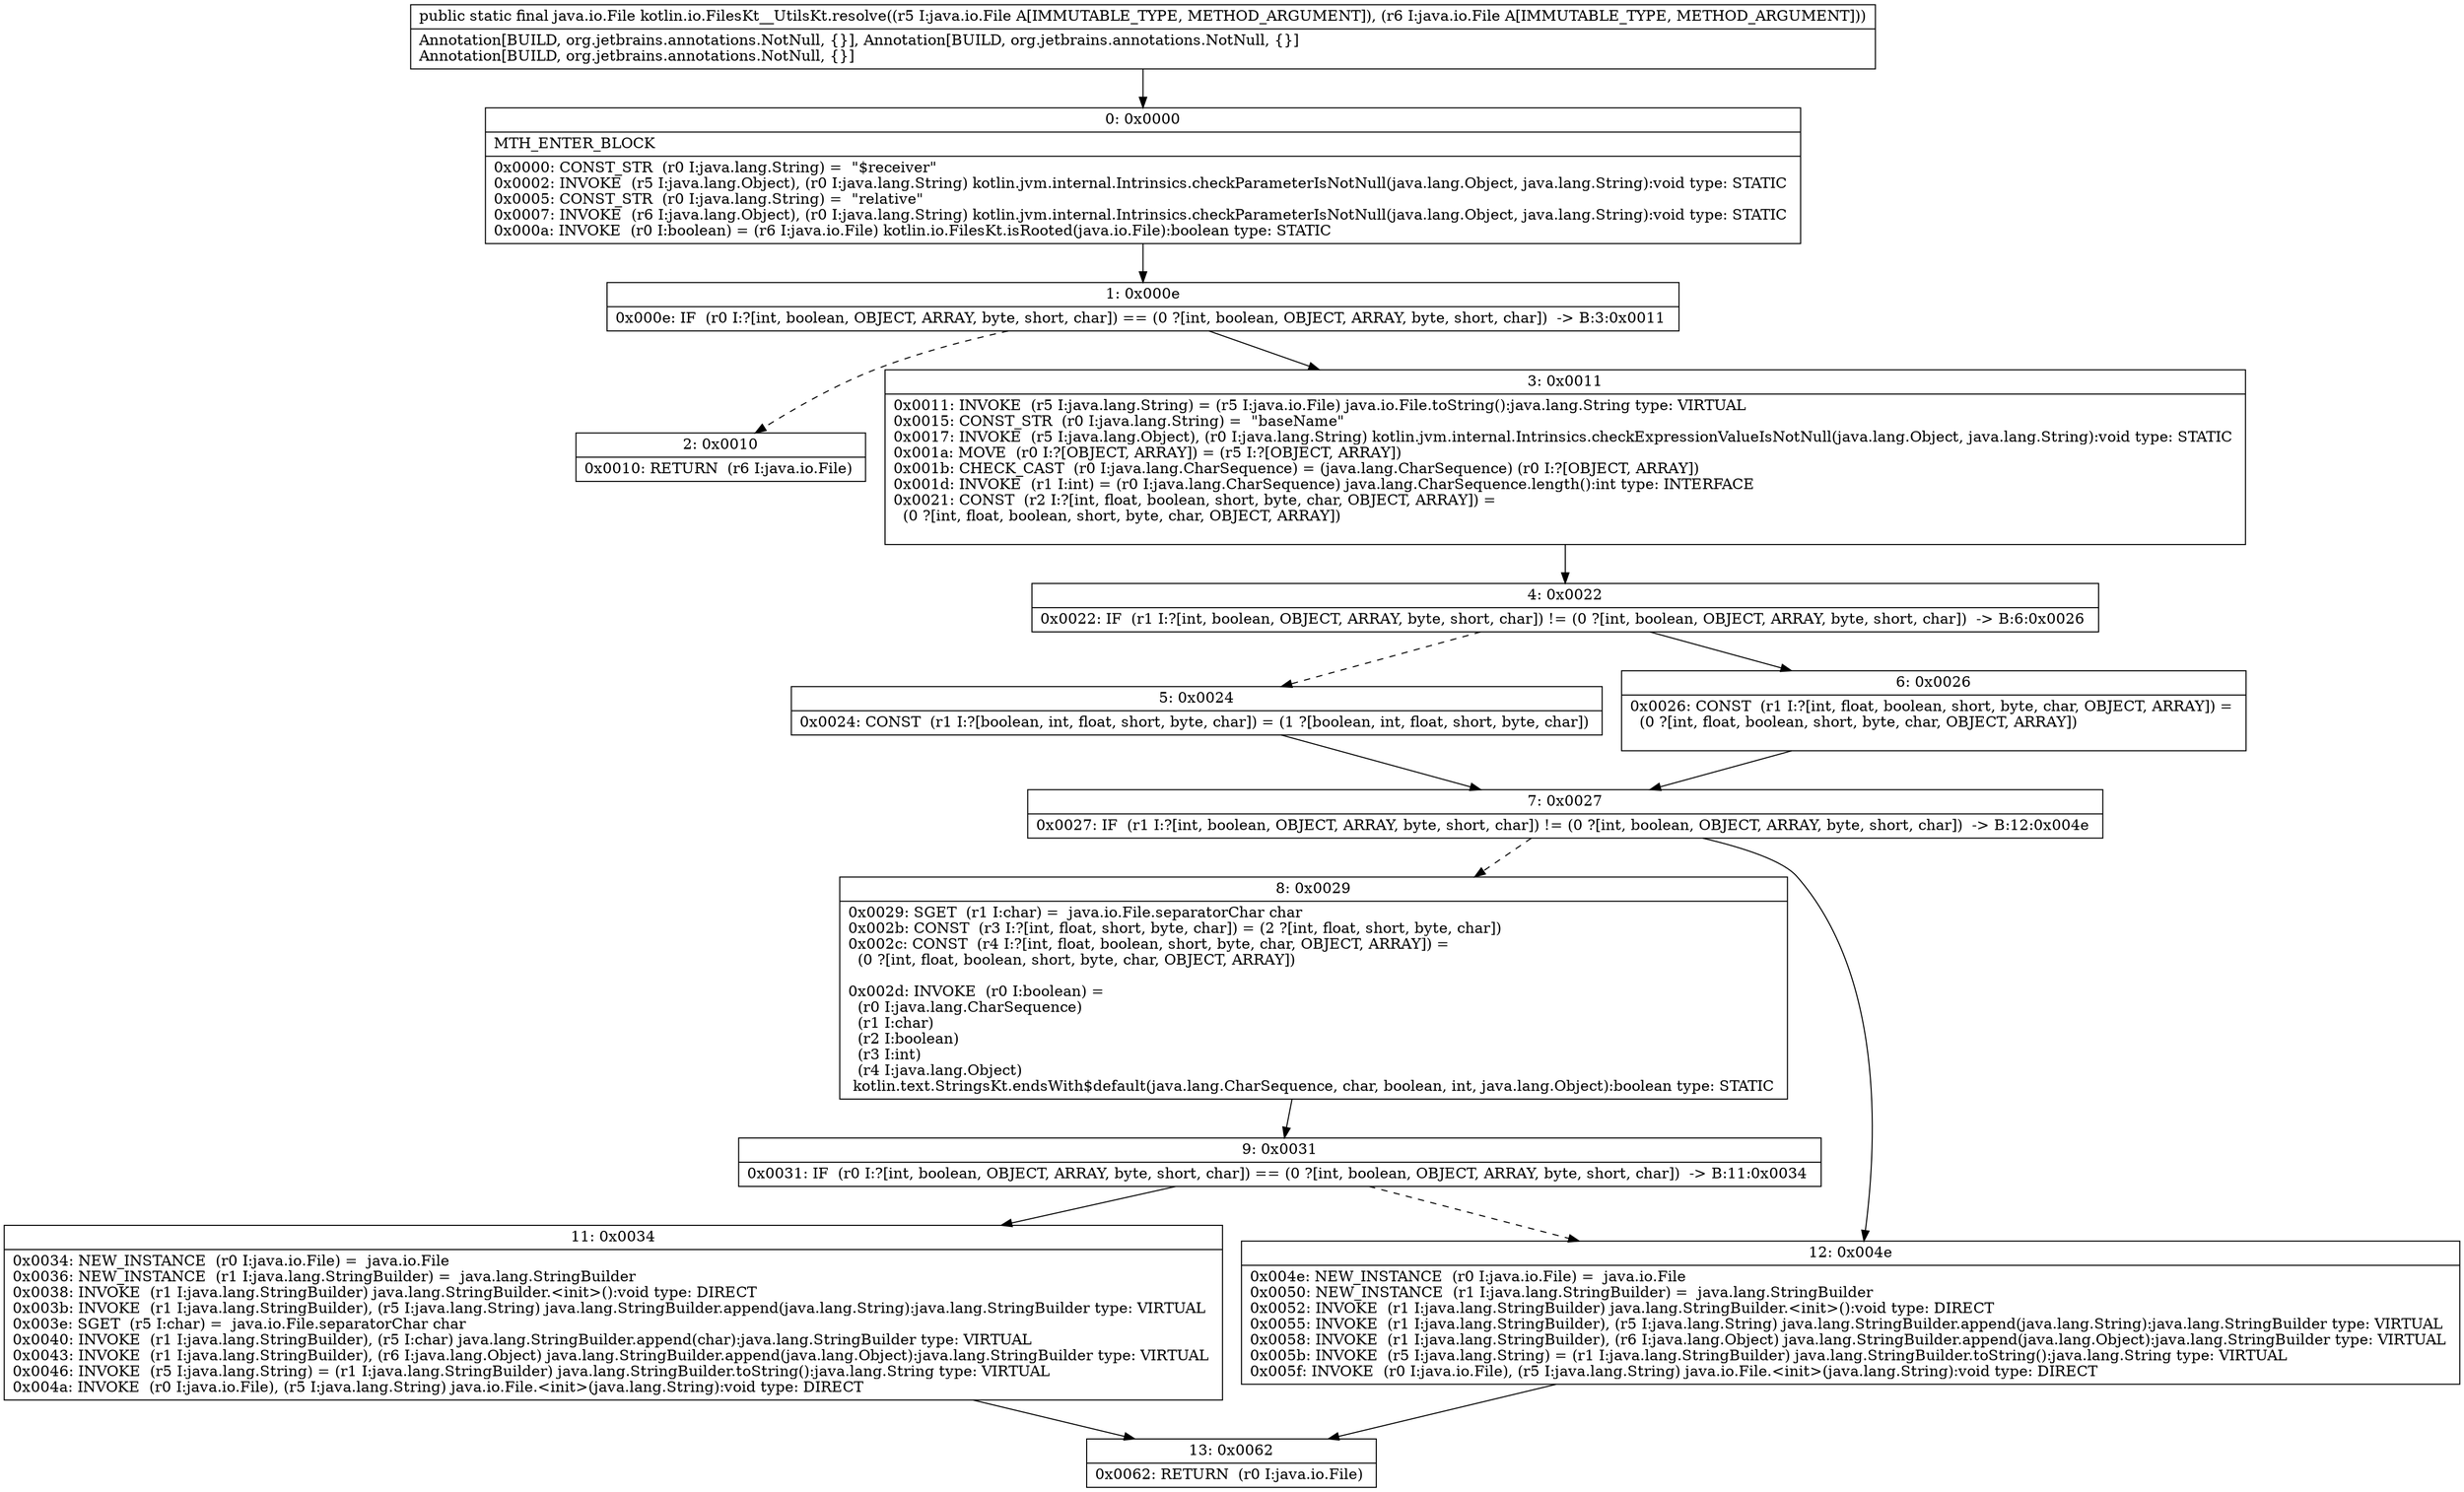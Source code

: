 digraph "CFG forkotlin.io.FilesKt__UtilsKt.resolve(Ljava\/io\/File;Ljava\/io\/File;)Ljava\/io\/File;" {
Node_0 [shape=record,label="{0\:\ 0x0000|MTH_ENTER_BLOCK\l|0x0000: CONST_STR  (r0 I:java.lang.String) =  \"$receiver\" \l0x0002: INVOKE  (r5 I:java.lang.Object), (r0 I:java.lang.String) kotlin.jvm.internal.Intrinsics.checkParameterIsNotNull(java.lang.Object, java.lang.String):void type: STATIC \l0x0005: CONST_STR  (r0 I:java.lang.String) =  \"relative\" \l0x0007: INVOKE  (r6 I:java.lang.Object), (r0 I:java.lang.String) kotlin.jvm.internal.Intrinsics.checkParameterIsNotNull(java.lang.Object, java.lang.String):void type: STATIC \l0x000a: INVOKE  (r0 I:boolean) = (r6 I:java.io.File) kotlin.io.FilesKt.isRooted(java.io.File):boolean type: STATIC \l}"];
Node_1 [shape=record,label="{1\:\ 0x000e|0x000e: IF  (r0 I:?[int, boolean, OBJECT, ARRAY, byte, short, char]) == (0 ?[int, boolean, OBJECT, ARRAY, byte, short, char])  \-\> B:3:0x0011 \l}"];
Node_2 [shape=record,label="{2\:\ 0x0010|0x0010: RETURN  (r6 I:java.io.File) \l}"];
Node_3 [shape=record,label="{3\:\ 0x0011|0x0011: INVOKE  (r5 I:java.lang.String) = (r5 I:java.io.File) java.io.File.toString():java.lang.String type: VIRTUAL \l0x0015: CONST_STR  (r0 I:java.lang.String) =  \"baseName\" \l0x0017: INVOKE  (r5 I:java.lang.Object), (r0 I:java.lang.String) kotlin.jvm.internal.Intrinsics.checkExpressionValueIsNotNull(java.lang.Object, java.lang.String):void type: STATIC \l0x001a: MOVE  (r0 I:?[OBJECT, ARRAY]) = (r5 I:?[OBJECT, ARRAY]) \l0x001b: CHECK_CAST  (r0 I:java.lang.CharSequence) = (java.lang.CharSequence) (r0 I:?[OBJECT, ARRAY]) \l0x001d: INVOKE  (r1 I:int) = (r0 I:java.lang.CharSequence) java.lang.CharSequence.length():int type: INTERFACE \l0x0021: CONST  (r2 I:?[int, float, boolean, short, byte, char, OBJECT, ARRAY]) = \l  (0 ?[int, float, boolean, short, byte, char, OBJECT, ARRAY])\l \l}"];
Node_4 [shape=record,label="{4\:\ 0x0022|0x0022: IF  (r1 I:?[int, boolean, OBJECT, ARRAY, byte, short, char]) != (0 ?[int, boolean, OBJECT, ARRAY, byte, short, char])  \-\> B:6:0x0026 \l}"];
Node_5 [shape=record,label="{5\:\ 0x0024|0x0024: CONST  (r1 I:?[boolean, int, float, short, byte, char]) = (1 ?[boolean, int, float, short, byte, char]) \l}"];
Node_6 [shape=record,label="{6\:\ 0x0026|0x0026: CONST  (r1 I:?[int, float, boolean, short, byte, char, OBJECT, ARRAY]) = \l  (0 ?[int, float, boolean, short, byte, char, OBJECT, ARRAY])\l \l}"];
Node_7 [shape=record,label="{7\:\ 0x0027|0x0027: IF  (r1 I:?[int, boolean, OBJECT, ARRAY, byte, short, char]) != (0 ?[int, boolean, OBJECT, ARRAY, byte, short, char])  \-\> B:12:0x004e \l}"];
Node_8 [shape=record,label="{8\:\ 0x0029|0x0029: SGET  (r1 I:char) =  java.io.File.separatorChar char \l0x002b: CONST  (r3 I:?[int, float, short, byte, char]) = (2 ?[int, float, short, byte, char]) \l0x002c: CONST  (r4 I:?[int, float, boolean, short, byte, char, OBJECT, ARRAY]) = \l  (0 ?[int, float, boolean, short, byte, char, OBJECT, ARRAY])\l \l0x002d: INVOKE  (r0 I:boolean) = \l  (r0 I:java.lang.CharSequence)\l  (r1 I:char)\l  (r2 I:boolean)\l  (r3 I:int)\l  (r4 I:java.lang.Object)\l kotlin.text.StringsKt.endsWith$default(java.lang.CharSequence, char, boolean, int, java.lang.Object):boolean type: STATIC \l}"];
Node_9 [shape=record,label="{9\:\ 0x0031|0x0031: IF  (r0 I:?[int, boolean, OBJECT, ARRAY, byte, short, char]) == (0 ?[int, boolean, OBJECT, ARRAY, byte, short, char])  \-\> B:11:0x0034 \l}"];
Node_11 [shape=record,label="{11\:\ 0x0034|0x0034: NEW_INSTANCE  (r0 I:java.io.File) =  java.io.File \l0x0036: NEW_INSTANCE  (r1 I:java.lang.StringBuilder) =  java.lang.StringBuilder \l0x0038: INVOKE  (r1 I:java.lang.StringBuilder) java.lang.StringBuilder.\<init\>():void type: DIRECT \l0x003b: INVOKE  (r1 I:java.lang.StringBuilder), (r5 I:java.lang.String) java.lang.StringBuilder.append(java.lang.String):java.lang.StringBuilder type: VIRTUAL \l0x003e: SGET  (r5 I:char) =  java.io.File.separatorChar char \l0x0040: INVOKE  (r1 I:java.lang.StringBuilder), (r5 I:char) java.lang.StringBuilder.append(char):java.lang.StringBuilder type: VIRTUAL \l0x0043: INVOKE  (r1 I:java.lang.StringBuilder), (r6 I:java.lang.Object) java.lang.StringBuilder.append(java.lang.Object):java.lang.StringBuilder type: VIRTUAL \l0x0046: INVOKE  (r5 I:java.lang.String) = (r1 I:java.lang.StringBuilder) java.lang.StringBuilder.toString():java.lang.String type: VIRTUAL \l0x004a: INVOKE  (r0 I:java.io.File), (r5 I:java.lang.String) java.io.File.\<init\>(java.lang.String):void type: DIRECT \l}"];
Node_12 [shape=record,label="{12\:\ 0x004e|0x004e: NEW_INSTANCE  (r0 I:java.io.File) =  java.io.File \l0x0050: NEW_INSTANCE  (r1 I:java.lang.StringBuilder) =  java.lang.StringBuilder \l0x0052: INVOKE  (r1 I:java.lang.StringBuilder) java.lang.StringBuilder.\<init\>():void type: DIRECT \l0x0055: INVOKE  (r1 I:java.lang.StringBuilder), (r5 I:java.lang.String) java.lang.StringBuilder.append(java.lang.String):java.lang.StringBuilder type: VIRTUAL \l0x0058: INVOKE  (r1 I:java.lang.StringBuilder), (r6 I:java.lang.Object) java.lang.StringBuilder.append(java.lang.Object):java.lang.StringBuilder type: VIRTUAL \l0x005b: INVOKE  (r5 I:java.lang.String) = (r1 I:java.lang.StringBuilder) java.lang.StringBuilder.toString():java.lang.String type: VIRTUAL \l0x005f: INVOKE  (r0 I:java.io.File), (r5 I:java.lang.String) java.io.File.\<init\>(java.lang.String):void type: DIRECT \l}"];
Node_13 [shape=record,label="{13\:\ 0x0062|0x0062: RETURN  (r0 I:java.io.File) \l}"];
MethodNode[shape=record,label="{public static final java.io.File kotlin.io.FilesKt__UtilsKt.resolve((r5 I:java.io.File A[IMMUTABLE_TYPE, METHOD_ARGUMENT]), (r6 I:java.io.File A[IMMUTABLE_TYPE, METHOD_ARGUMENT]))  | Annotation[BUILD, org.jetbrains.annotations.NotNull, \{\}], Annotation[BUILD, org.jetbrains.annotations.NotNull, \{\}]\lAnnotation[BUILD, org.jetbrains.annotations.NotNull, \{\}]\l}"];
MethodNode -> Node_0;
Node_0 -> Node_1;
Node_1 -> Node_2[style=dashed];
Node_1 -> Node_3;
Node_3 -> Node_4;
Node_4 -> Node_5[style=dashed];
Node_4 -> Node_6;
Node_5 -> Node_7;
Node_6 -> Node_7;
Node_7 -> Node_8[style=dashed];
Node_7 -> Node_12;
Node_8 -> Node_9;
Node_9 -> Node_11;
Node_9 -> Node_12[style=dashed];
Node_11 -> Node_13;
Node_12 -> Node_13;
}

